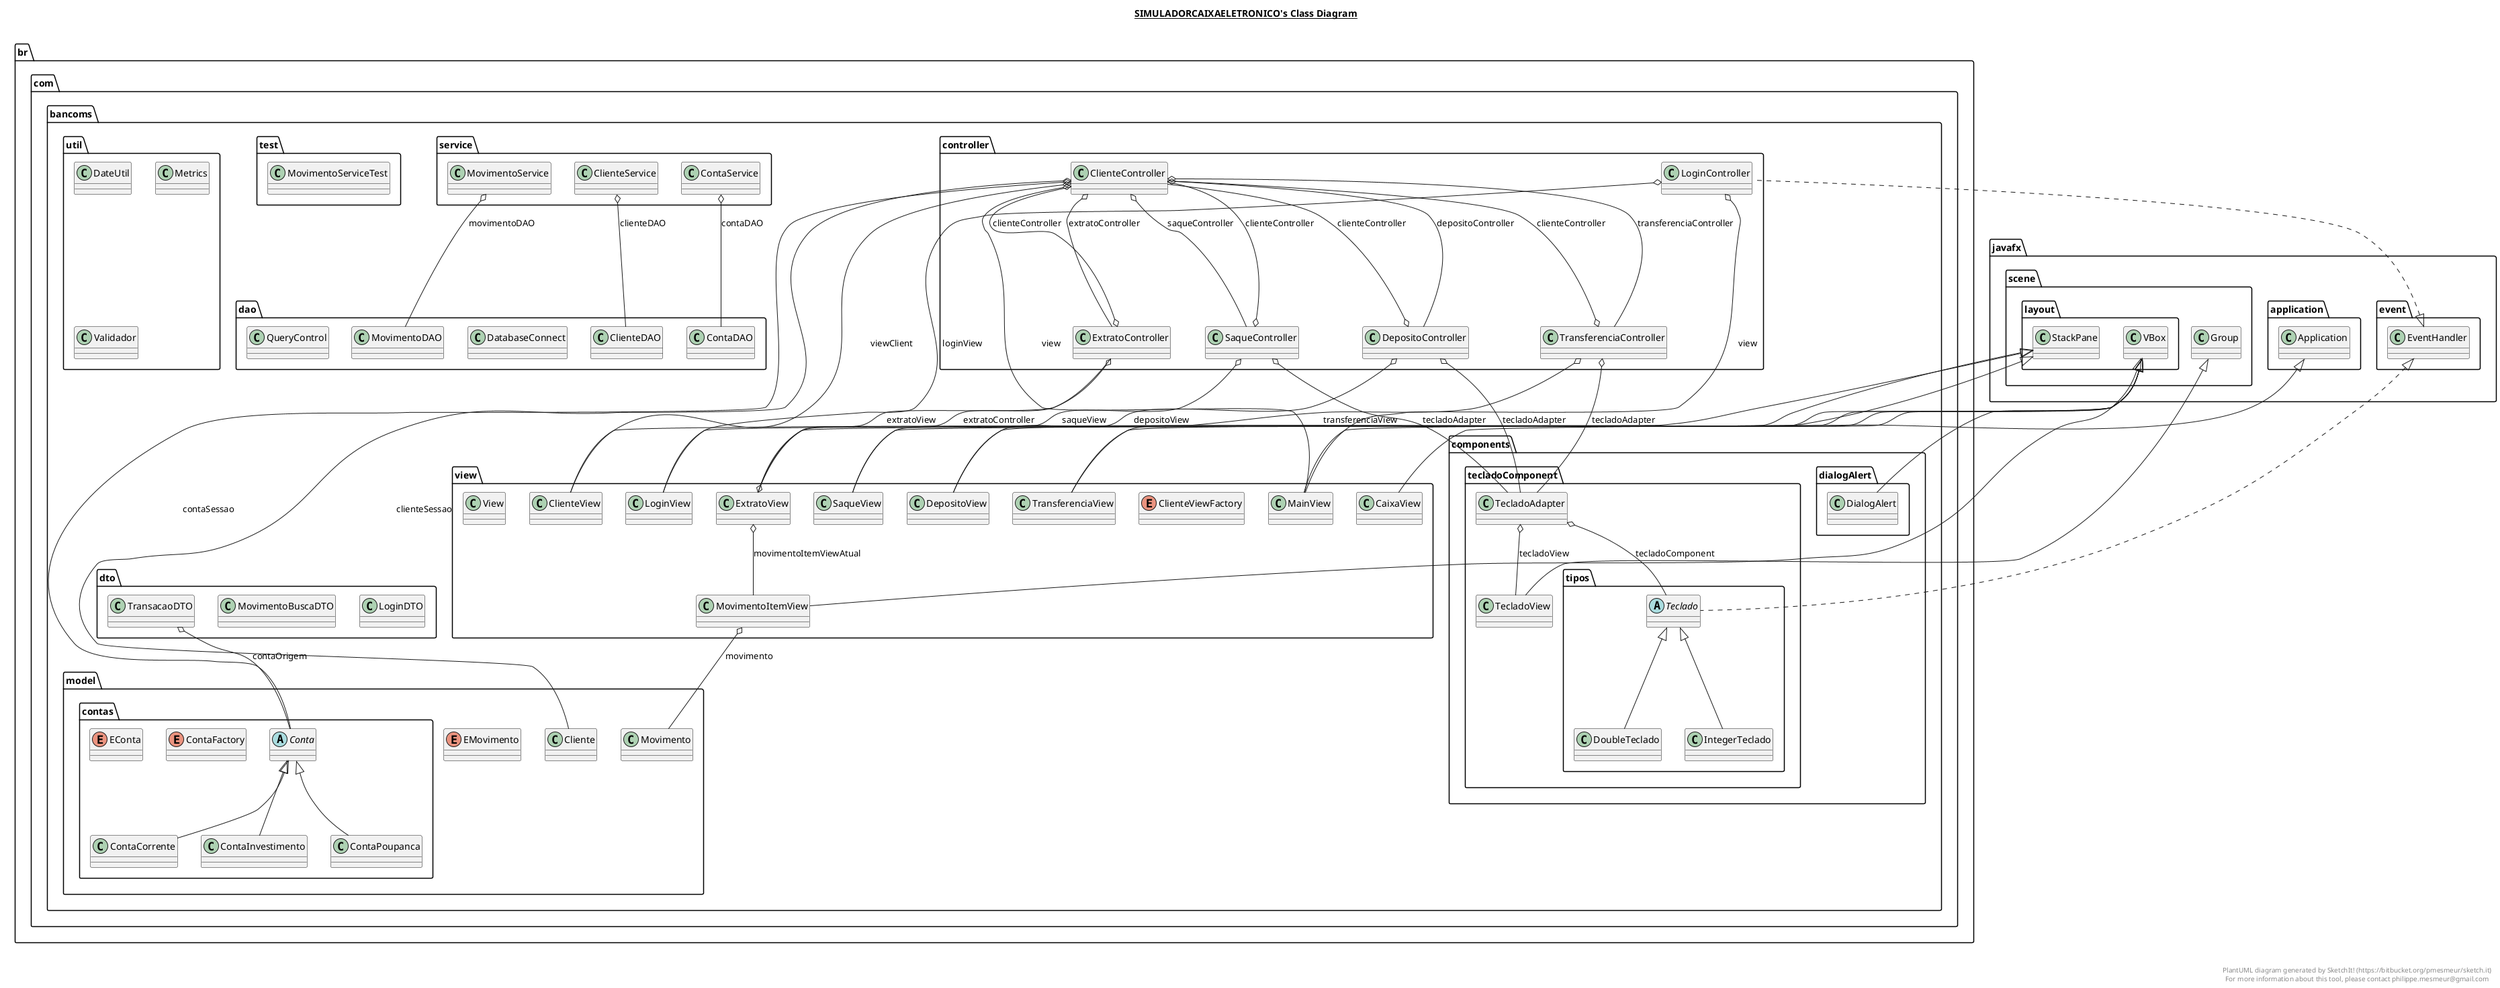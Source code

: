 @startuml

title __SIMULADORCAIXAELETRONICO's Class Diagram__\n

  namespace br.com.bancoms.components.dialogAlert {
    class br.com.bancoms.components.dialogAlert.DialogAlert {
    }
  }
  

  namespace br.com.bancoms.components.tecladoComponent {
    class br.com.bancoms.components.tecladoComponent.TecladoAdapter {
    }
  }
  

  namespace br.com.bancoms.components.tecladoComponent {
    class br.com.bancoms.components.tecladoComponent.TecladoView {
    }
  }
  

  namespace br.com.bancoms.components.tecladoComponent {
    namespace tipos {
      class br.com.bancoms.components.tecladoComponent.tipos.DoubleTeclado {
      }
    }
  }
  

  namespace br.com.bancoms.components.tecladoComponent {
    namespace tipos {
      class br.com.bancoms.components.tecladoComponent.tipos.IntegerTeclado {
      }
    }
  }
  

  namespace br.com.bancoms.components.tecladoComponent {
    namespace tipos {
      abstract class br.com.bancoms.components.tecladoComponent.tipos.Teclado {
      }
    }
  }
  

  namespace br.com.bancoms.controller {
    class br.com.bancoms.controller.ClienteController {
    }
  }
  

  namespace br.com.bancoms.controller {
    class br.com.bancoms.controller.DepositoController {
    }
  }
  

  namespace br.com.bancoms.controller {
    class br.com.bancoms.controller.ExtratoController {
    }
  }
  

  namespace br.com.bancoms.controller {
    class br.com.bancoms.controller.LoginController {
    }
  }
  

  namespace br.com.bancoms.controller {
    class br.com.bancoms.controller.SaqueController {
    }
  }
  

  namespace br.com.bancoms.controller {
    class br.com.bancoms.controller.TransferenciaController {
    }
  }
  

  namespace br.com.bancoms.dao {
    class br.com.bancoms.dao.ClienteDAO {
    }
  }
  

  namespace br.com.bancoms.dao {
    class br.com.bancoms.dao.ContaDAO {
    }
  }
  

  namespace br.com.bancoms.dao {
    class br.com.bancoms.dao.DatabaseConnect {
    }
  }
  

  namespace br.com.bancoms.dao {
    class br.com.bancoms.dao.MovimentoDAO {
    }
  }
  

  namespace br.com.bancoms.dao {
    class br.com.bancoms.dao.QueryControl {
    }
  }
  

  namespace br.com.bancoms.dto {
    class br.com.bancoms.dto.LoginDTO {
    }
  }
  

  namespace br.com.bancoms.dto {
    class br.com.bancoms.dto.MovimentoBuscaDTO {
    }
  }
  

  namespace br.com.bancoms.dto {
    class br.com.bancoms.dto.TransacaoDTO {
    }
  }
  

  namespace br.com.bancoms.model {
    class br.com.bancoms.model.Cliente {
    }
  }
  

  namespace br.com.bancoms.model {
    enum EMovimento {
    }
  }
  

  namespace br.com.bancoms.model {
    class br.com.bancoms.model.Movimento {
    }
  }
  

  namespace br.com.bancoms.model {
    namespace contas {
      abstract class br.com.bancoms.model.contas.Conta {
      }
    }
  }
  

  namespace br.com.bancoms.model {
    namespace contas {
      class br.com.bancoms.model.contas.ContaCorrente {
      }
    }
  }
  

  namespace br.com.bancoms.model {
    namespace contas {
      enum ContaFactory {
      }
    }
  }
  

  namespace br.com.bancoms.model {
    namespace contas {
      class br.com.bancoms.model.contas.ContaInvestimento {
      }
    }
  }
  

  namespace br.com.bancoms.model {
    namespace contas {
      class br.com.bancoms.model.contas.ContaPoupanca {
      }
    }
  }
  

  namespace br.com.bancoms.model {
    namespace contas {
      enum EConta {
      }
    }
  }
  

  namespace br.com.bancoms.service {
    class br.com.bancoms.service.ClienteService {
    }
  }
  

  namespace br.com.bancoms.service {
    class br.com.bancoms.service.ContaService {
    }
  }
  

  namespace br.com.bancoms.service {
    class br.com.bancoms.service.MovimentoService {
    }
  }
  

  namespace br.com.bancoms.test {
    class br.com.bancoms.test.MovimentoServiceTest {
    }
  }
  

  namespace br.com.bancoms.util {
    class br.com.bancoms.util.DateUtil {
    }
  }
  

  namespace br.com.bancoms.util {
    class br.com.bancoms.util.Metrics {
    }
  }
  

  namespace br.com.bancoms.util {
    class br.com.bancoms.util.Validador {
    }
  }
  

  namespace br.com.bancoms.view {
    class br.com.bancoms.view.CaixaView {
    }
  }
  

  namespace br.com.bancoms.view {
    class br.com.bancoms.view.ClienteView {
    }
  }
  

  namespace br.com.bancoms.view {
    enum ClienteViewFactory {
    }
  }
  

  namespace br.com.bancoms.view {
    class br.com.bancoms.view.DepositoView {
    }
  }
  

  namespace br.com.bancoms.view {
    class br.com.bancoms.view.ExtratoView {
    }
  }
  

  namespace br.com.bancoms.view {
    class br.com.bancoms.view.LoginView {
    }
  }
  

  namespace br.com.bancoms.view {
    class br.com.bancoms.view.MainView {
    }
  }
  

  namespace br.com.bancoms.view {
    class br.com.bancoms.view.MovimentoItemView {
    }
  }
  

  namespace br.com.bancoms.view {
    class br.com.bancoms.view.SaqueView {
    }
  }
  

  namespace br.com.bancoms.view {
    class br.com.bancoms.view.TransferenciaView {
    }
  }
  

  namespace br.com.bancoms.view {
    class br.com.bancoms.view.View {
    }
  }
  

  br.com.bancoms.components.dialogAlert.DialogAlert -up-|> javafx.scene.layout.VBox
  br.com.bancoms.components.dialogAlert.DialogAlert o-- br.com.bancoms.components.dialogAlert.DialogAlert.AlertType : tipoDialog
  br.com.bancoms.components.tecladoComponent.TecladoAdapter o-- br.com.bancoms.components.tecladoComponent.TecladoView : tecladoView
  br.com.bancoms.components.tecladoComponent.TecladoAdapter o-- br.com.bancoms.components.tecladoComponent.tipos.Teclado : tecladoComponent
  br.com.bancoms.components.tecladoComponent.TecladoView -up-|> javafx.scene.Group
  br.com.bancoms.components.tecladoComponent.tipos.DoubleTeclado -up-|> br.com.bancoms.components.tecladoComponent.tipos.Teclado
  br.com.bancoms.components.tecladoComponent.tipos.IntegerTeclado -up-|> br.com.bancoms.components.tecladoComponent.tipos.Teclado
  br.com.bancoms.components.tecladoComponent.tipos.Teclado .up.|> javafx.event.EventHandler
  br.com.bancoms.controller.ClienteController o-- br.com.bancoms.model.Cliente : clienteSessao
  br.com.bancoms.controller.ClienteController o-- br.com.bancoms.view.MainView : view
  br.com.bancoms.controller.ClienteController o-- br.com.bancoms.view.ClienteView : viewClient
  br.com.bancoms.controller.ClienteController o-- br.com.bancoms.model.contas.Conta : contaSessao
  br.com.bancoms.controller.ClienteController o-- br.com.bancoms.controller.DepositoController : depositoController
  br.com.bancoms.controller.ClienteController o-- br.com.bancoms.controller.ExtratoController : extratoController
  br.com.bancoms.controller.ClienteController o-- br.com.bancoms.controller.SaqueController : saqueController
  br.com.bancoms.controller.ClienteController o-- br.com.bancoms.controller.TransferenciaController : transferenciaController
  br.com.bancoms.controller.DepositoController o-- br.com.bancoms.controller.ClienteController : clienteController
  br.com.bancoms.controller.DepositoController o-- br.com.bancoms.view.DepositoView : depositoView
  br.com.bancoms.controller.DepositoController o-- br.com.bancoms.controller.DepositoController.EDepositoController : opcaoTipoDepositoEscolhido
  br.com.bancoms.controller.DepositoController o-- br.com.bancoms.components.tecladoComponent.TecladoAdapter : tecladoAdapter
  br.com.bancoms.controller.ExtratoController o-- br.com.bancoms.controller.ClienteController : clienteController
  br.com.bancoms.controller.ExtratoController o-- br.com.bancoms.view.ExtratoView : extratoView
  br.com.bancoms.controller.LoginController .up.|> javafx.event.EventHandler
  br.com.bancoms.controller.LoginController o-- br.com.bancoms.view.LoginView : loginView
  br.com.bancoms.controller.LoginController o-- br.com.bancoms.view.MainView : view
  br.com.bancoms.controller.SaqueController o-- br.com.bancoms.controller.ClienteController : clienteController
  br.com.bancoms.controller.SaqueController o-- br.com.bancoms.view.SaqueView : saqueView
  br.com.bancoms.controller.SaqueController o-- br.com.bancoms.components.tecladoComponent.TecladoAdapter : tecladoAdapter
  br.com.bancoms.controller.TransferenciaController o-- br.com.bancoms.controller.ClienteController : clienteController
  br.com.bancoms.controller.TransferenciaController o-- br.com.bancoms.components.tecladoComponent.TecladoAdapter : tecladoAdapter
  br.com.bancoms.controller.TransferenciaController o-- br.com.bancoms.view.TransferenciaView : transferenciaView
  br.com.bancoms.dto.TransacaoDTO o-- br.com.bancoms.model.contas.Conta : contaOrigem
  br.com.bancoms.model.contas.ContaCorrente -up-|> br.com.bancoms.model.contas.Conta
  br.com.bancoms.model.contas.ContaInvestimento -up-|> br.com.bancoms.model.contas.Conta
  br.com.bancoms.model.contas.ContaPoupanca -up-|> br.com.bancoms.model.contas.Conta
  br.com.bancoms.service.ClienteService o-- br.com.bancoms.dao.ClienteDAO : clienteDAO
  br.com.bancoms.service.ContaService o-- br.com.bancoms.dao.ContaDAO : contaDAO
  br.com.bancoms.service.MovimentoService o-- br.com.bancoms.dao.MovimentoDAO : movimentoDAO
  br.com.bancoms.view.CaixaView -up-|> javafx.application.Application
  br.com.bancoms.view.ClienteView -up-|> javafx.scene.layout.StackPane
  br.com.bancoms.view.DepositoView -up-|> javafx.scene.layout.VBox
  br.com.bancoms.view.ExtratoView -up-|> javafx.scene.layout.VBox
  br.com.bancoms.view.ExtratoView o-- br.com.bancoms.controller.ExtratoController : extratoController
  br.com.bancoms.view.ExtratoView o-- br.com.bancoms.view.MovimentoItemView : movimentoItemViewAtual
  br.com.bancoms.view.LoginView -up-|> javafx.scene.layout.StackPane
  br.com.bancoms.view.MainView -up-|> javafx.scene.layout.StackPane
  br.com.bancoms.view.MovimentoItemView -up-|> javafx.scene.layout.VBox
  br.com.bancoms.view.MovimentoItemView o-- br.com.bancoms.model.Movimento : movimento
  br.com.bancoms.view.SaqueView -up-|> javafx.scene.layout.VBox
  br.com.bancoms.view.TransferenciaView -up-|> javafx.scene.layout.VBox


right footer


PlantUML diagram generated by SketchIt! (https://bitbucket.org/pmesmeur/sketch.it)
For more information about this tool, please contact philippe.mesmeur@gmail.com
endfooter

@enduml
